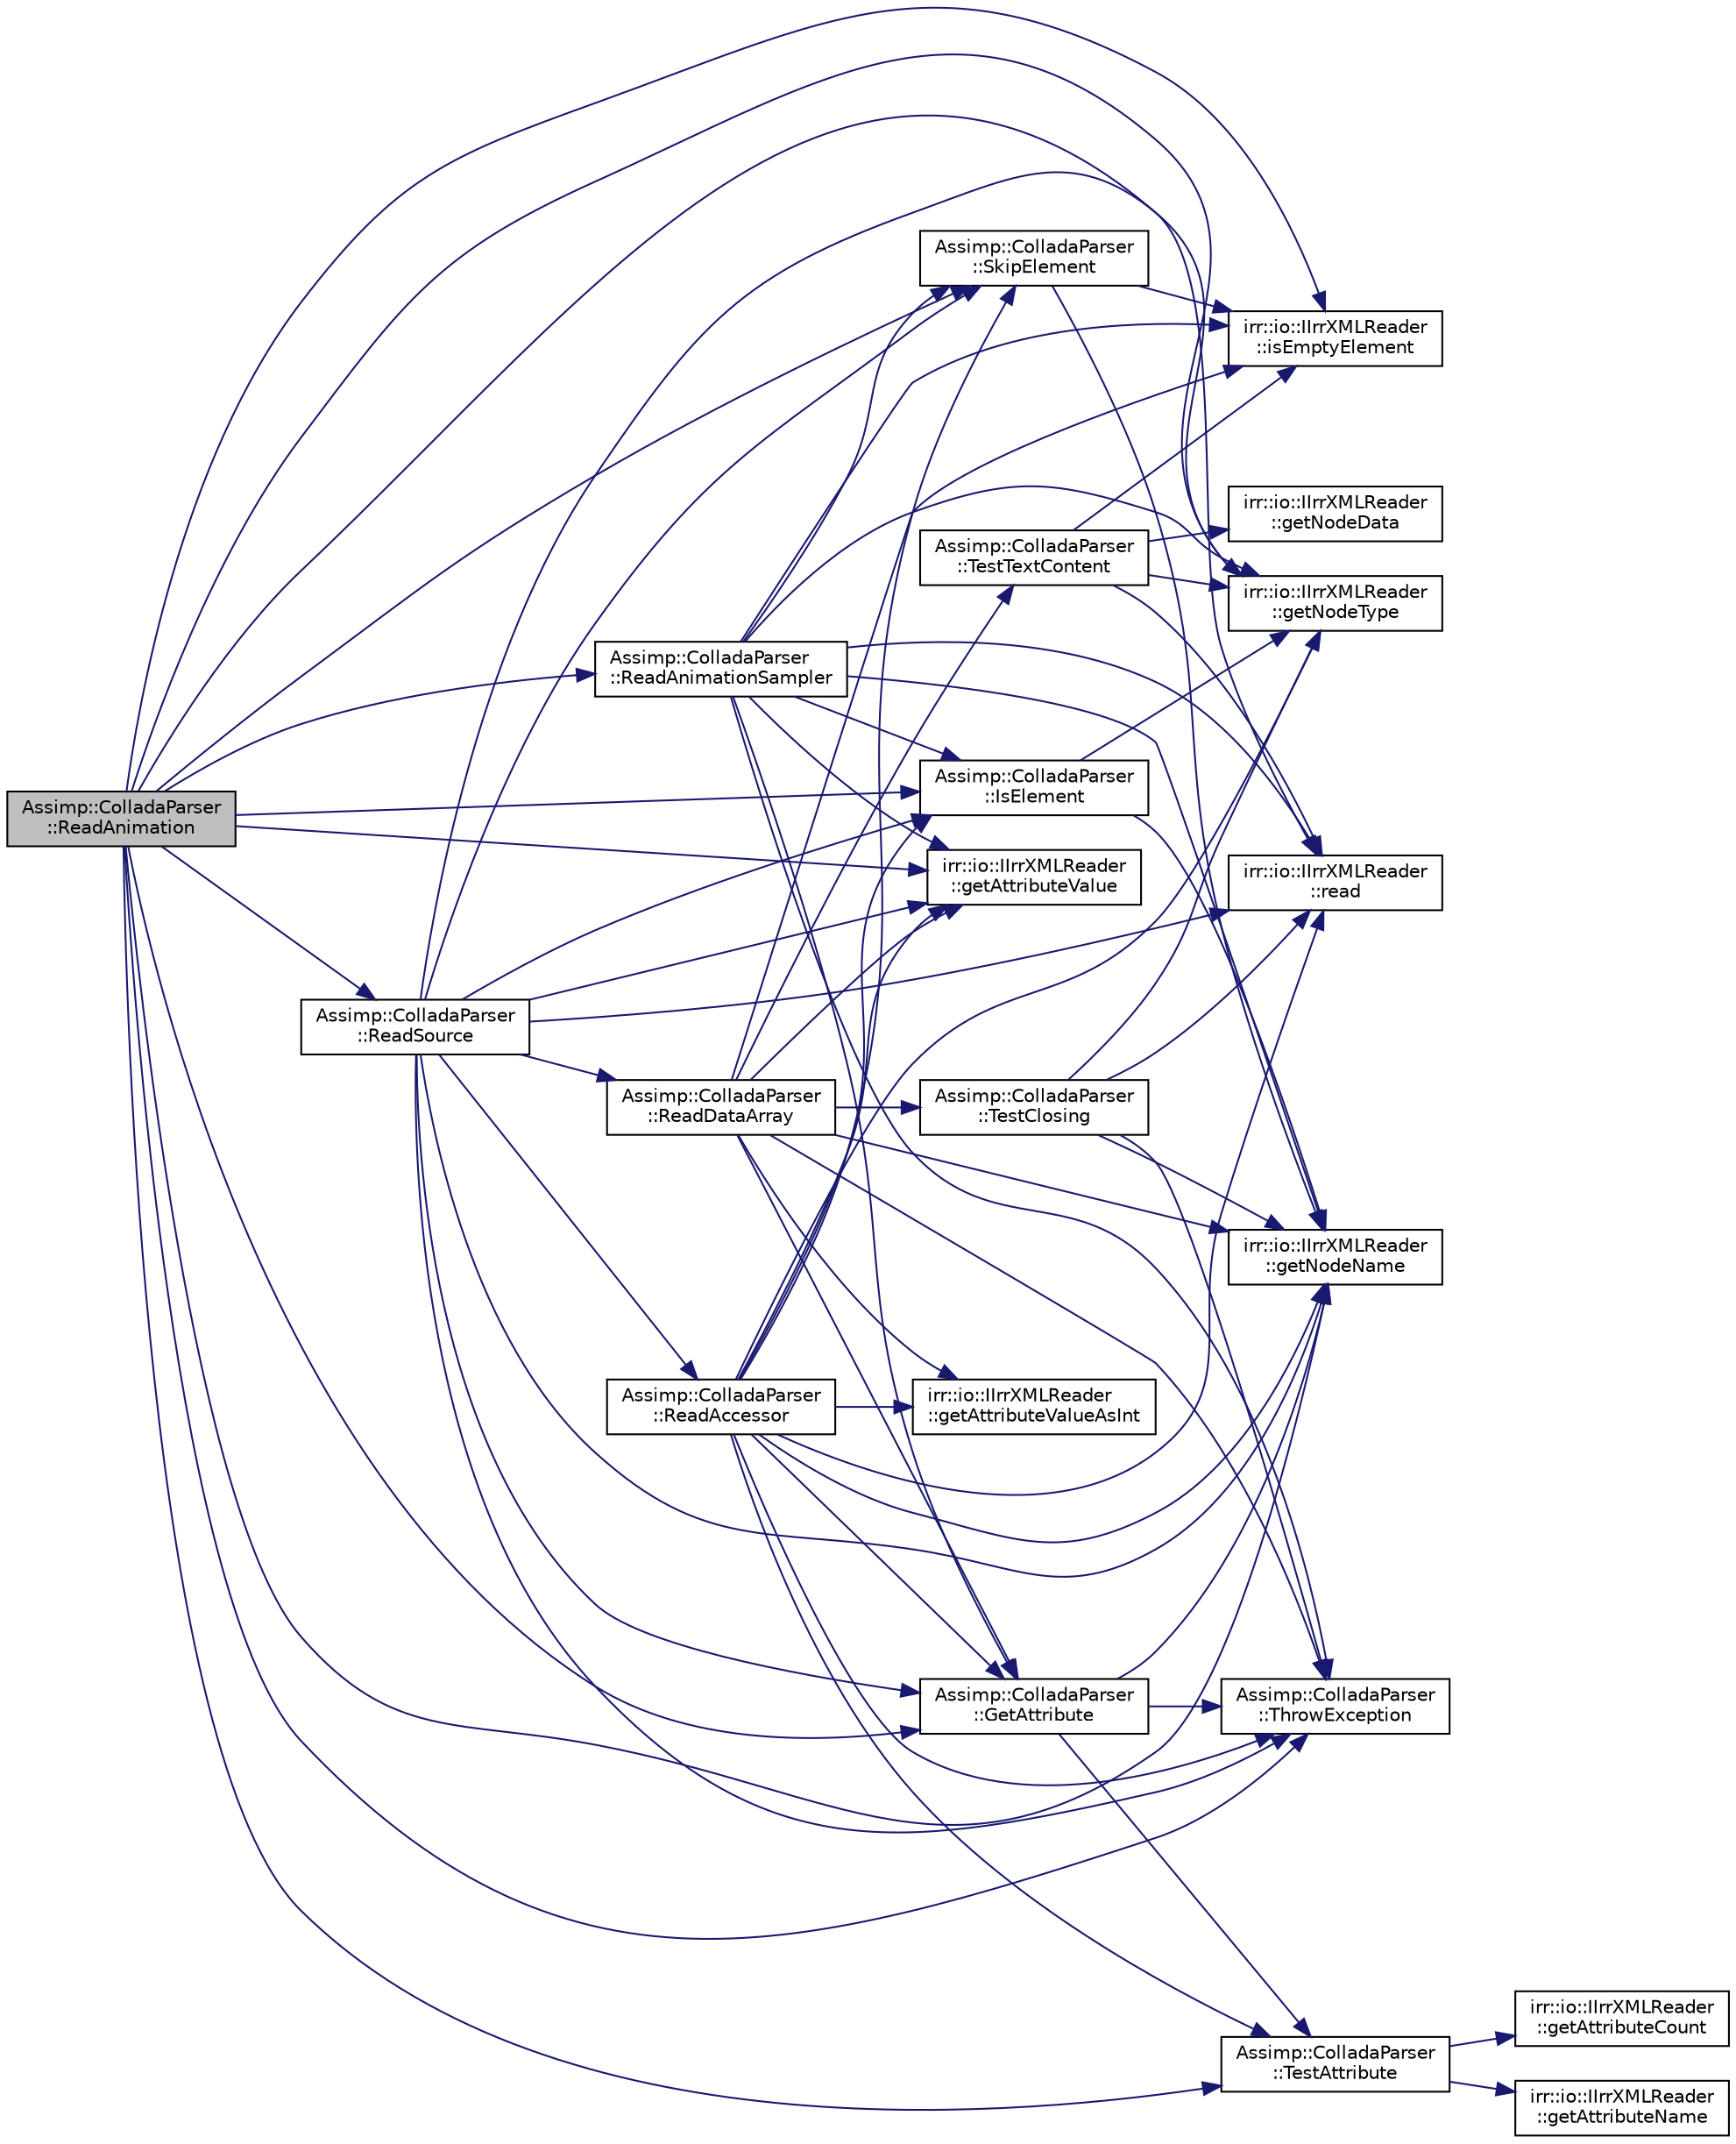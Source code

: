 digraph "Assimp::ColladaParser::ReadAnimation"
{
  edge [fontname="Helvetica",fontsize="10",labelfontname="Helvetica",labelfontsize="10"];
  node [fontname="Helvetica",fontsize="10",shape=record];
  rankdir="LR";
  Node1 [label="Assimp::ColladaParser\l::ReadAnimation",height=0.2,width=0.4,color="black", fillcolor="grey75", style="filled", fontcolor="black"];
  Node1 -> Node2 [color="midnightblue",fontsize="10",style="solid",fontname="Helvetica"];
  Node2 [label="irr::io::IIrrXMLReader\l::isEmptyElement",height=0.2,width=0.4,color="black", fillcolor="white", style="filled",URL="$classirr_1_1io_1_1_i_irr_x_m_l_reader.html#a3c85b144e0376c9ff90bce1bbbc338a9",tooltip="Returns if an element is an empty element, like <foo> "];
  Node1 -> Node3 [color="midnightblue",fontsize="10",style="solid",fontname="Helvetica"];
  Node3 [label="Assimp::ColladaParser\l::TestAttribute",height=0.2,width=0.4,color="black", fillcolor="white", style="filled",URL="$class_assimp_1_1_collada_parser.html#a489d5ed878b55e984146ba78915c0da8"];
  Node3 -> Node4 [color="midnightblue",fontsize="10",style="solid",fontname="Helvetica"];
  Node4 [label="irr::io::IIrrXMLReader\l::getAttributeCount",height=0.2,width=0.4,color="black", fillcolor="white", style="filled",URL="$classirr_1_1io_1_1_i_irr_x_m_l_reader.html#aeaa1cfc860be7b788f78edec403cc2a2",tooltip="Returns attribute count of the current XML node. "];
  Node3 -> Node5 [color="midnightblue",fontsize="10",style="solid",fontname="Helvetica"];
  Node5 [label="irr::io::IIrrXMLReader\l::getAttributeName",height=0.2,width=0.4,color="black", fillcolor="white", style="filled",URL="$classirr_1_1io_1_1_i_irr_x_m_l_reader.html#aa0807dc565c67fcf355e656df1a326ef",tooltip="Returns name of an attribute. "];
  Node1 -> Node6 [color="midnightblue",fontsize="10",style="solid",fontname="Helvetica"];
  Node6 [label="irr::io::IIrrXMLReader\l::getAttributeValue",height=0.2,width=0.4,color="black", fillcolor="white", style="filled",URL="$classirr_1_1io_1_1_i_irr_x_m_l_reader.html#a41bd71a1b9d4a80cd1d0257dedb35325",tooltip="Returns the value of an attribute. "];
  Node1 -> Node7 [color="midnightblue",fontsize="10",style="solid",fontname="Helvetica"];
  Node7 [label="irr::io::IIrrXMLReader\l::read",height=0.2,width=0.4,color="black", fillcolor="white", style="filled",URL="$classirr_1_1io_1_1_i_irr_x_m_l_reader.html#a157f458f7dabeeff173f72a0fb443a8e",tooltip="Reads forward to the next xml node. "];
  Node1 -> Node8 [color="midnightblue",fontsize="10",style="solid",fontname="Helvetica"];
  Node8 [label="irr::io::IIrrXMLReader\l::getNodeType",height=0.2,width=0.4,color="black", fillcolor="white", style="filled",URL="$classirr_1_1io_1_1_i_irr_x_m_l_reader.html#a3482e8e6bdc15965fc6a0bcef6e9a8e0",tooltip="Returns the type of the current XML node. "];
  Node1 -> Node9 [color="midnightblue",fontsize="10",style="solid",fontname="Helvetica"];
  Node9 [label="Assimp::ColladaParser\l::IsElement",height=0.2,width=0.4,color="black", fillcolor="white", style="filled",URL="$class_assimp_1_1_collada_parser.html#ab88eb3deb2c29556cb306bc64ade7f2a"];
  Node9 -> Node8 [color="midnightblue",fontsize="10",style="solid",fontname="Helvetica"];
  Node9 -> Node10 [color="midnightblue",fontsize="10",style="solid",fontname="Helvetica"];
  Node10 [label="irr::io::IIrrXMLReader\l::getNodeName",height=0.2,width=0.4,color="black", fillcolor="white", style="filled",URL="$classirr_1_1io_1_1_i_irr_x_m_l_reader.html#a7d745b130c895d0f910f191d04e20e87",tooltip="Returns the name of the current node. "];
  Node1 -> Node11 [color="midnightblue",fontsize="10",style="solid",fontname="Helvetica"];
  Node11 [label="Assimp::ColladaParser\l::ReadSource",height=0.2,width=0.4,color="black", fillcolor="white", style="filled",URL="$class_assimp_1_1_collada_parser.html#ae0fa33fc8ea21a024f47c3712ee51739"];
  Node11 -> Node12 [color="midnightblue",fontsize="10",style="solid",fontname="Helvetica"];
  Node12 [label="Assimp::ColladaParser\l::GetAttribute",height=0.2,width=0.4,color="black", fillcolor="white", style="filled",URL="$class_assimp_1_1_collada_parser.html#a422a6b14b7f78c3cedf5e30fb2f55609"];
  Node12 -> Node3 [color="midnightblue",fontsize="10",style="solid",fontname="Helvetica"];
  Node12 -> Node13 [color="midnightblue",fontsize="10",style="solid",fontname="Helvetica"];
  Node13 [label="Assimp::ColladaParser\l::ThrowException",height=0.2,width=0.4,color="black", fillcolor="white", style="filled",URL="$class_assimp_1_1_collada_parser.html#a5bee81038d013b75b112a76bf5f7b587"];
  Node12 -> Node10 [color="midnightblue",fontsize="10",style="solid",fontname="Helvetica"];
  Node11 -> Node6 [color="midnightblue",fontsize="10",style="solid",fontname="Helvetica"];
  Node11 -> Node7 [color="midnightblue",fontsize="10",style="solid",fontname="Helvetica"];
  Node11 -> Node8 [color="midnightblue",fontsize="10",style="solid",fontname="Helvetica"];
  Node11 -> Node9 [color="midnightblue",fontsize="10",style="solid",fontname="Helvetica"];
  Node11 -> Node14 [color="midnightblue",fontsize="10",style="solid",fontname="Helvetica"];
  Node14 [label="Assimp::ColladaParser\l::ReadDataArray",height=0.2,width=0.4,color="black", fillcolor="white", style="filled",URL="$class_assimp_1_1_collada_parser.html#a33ce4f10dac72f4803668d921b7171b3"];
  Node14 -> Node10 [color="midnightblue",fontsize="10",style="solid",fontname="Helvetica"];
  Node14 -> Node2 [color="midnightblue",fontsize="10",style="solid",fontname="Helvetica"];
  Node14 -> Node12 [color="midnightblue",fontsize="10",style="solid",fontname="Helvetica"];
  Node14 -> Node6 [color="midnightblue",fontsize="10",style="solid",fontname="Helvetica"];
  Node14 -> Node15 [color="midnightblue",fontsize="10",style="solid",fontname="Helvetica"];
  Node15 [label="irr::io::IIrrXMLReader\l::getAttributeValueAsInt",height=0.2,width=0.4,color="black", fillcolor="white", style="filled",URL="$classirr_1_1io_1_1_i_irr_x_m_l_reader.html#ab37bef58865355a7dba0011a38e6c8e7",tooltip="Returns the value of an attribute as integer. "];
  Node14 -> Node16 [color="midnightblue",fontsize="10",style="solid",fontname="Helvetica"];
  Node16 [label="Assimp::ColladaParser\l::TestTextContent",height=0.2,width=0.4,color="black", fillcolor="white", style="filled",URL="$class_assimp_1_1_collada_parser.html#ae17c01f640367946ea94b7288ea3bfe6"];
  Node16 -> Node8 [color="midnightblue",fontsize="10",style="solid",fontname="Helvetica"];
  Node16 -> Node2 [color="midnightblue",fontsize="10",style="solid",fontname="Helvetica"];
  Node16 -> Node7 [color="midnightblue",fontsize="10",style="solid",fontname="Helvetica"];
  Node16 -> Node17 [color="midnightblue",fontsize="10",style="solid",fontname="Helvetica"];
  Node17 [label="irr::io::IIrrXMLReader\l::getNodeData",height=0.2,width=0.4,color="black", fillcolor="white", style="filled",URL="$classirr_1_1io_1_1_i_irr_x_m_l_reader.html#aecbe0698e8f9acf88e27dd53da984210",tooltip="Returns data of the current node. "];
  Node14 -> Node13 [color="midnightblue",fontsize="10",style="solid",fontname="Helvetica"];
  Node14 -> Node18 [color="midnightblue",fontsize="10",style="solid",fontname="Helvetica"];
  Node18 [label="Assimp::ColladaParser\l::TestClosing",height=0.2,width=0.4,color="black", fillcolor="white", style="filled",URL="$class_assimp_1_1_collada_parser.html#a33ca34a65b5ce2a0cf3d12e546d599b2"];
  Node18 -> Node8 [color="midnightblue",fontsize="10",style="solid",fontname="Helvetica"];
  Node18 -> Node10 [color="midnightblue",fontsize="10",style="solid",fontname="Helvetica"];
  Node18 -> Node7 [color="midnightblue",fontsize="10",style="solid",fontname="Helvetica"];
  Node18 -> Node13 [color="midnightblue",fontsize="10",style="solid",fontname="Helvetica"];
  Node11 -> Node19 [color="midnightblue",fontsize="10",style="solid",fontname="Helvetica"];
  Node19 [label="Assimp::ColladaParser\l::ReadAccessor",height=0.2,width=0.4,color="black", fillcolor="white", style="filled",URL="$class_assimp_1_1_collada_parser.html#a64ca79301f9a34d8ea3fbb6f0c52ff7c"];
  Node19 -> Node12 [color="midnightblue",fontsize="10",style="solid",fontname="Helvetica"];
  Node19 -> Node6 [color="midnightblue",fontsize="10",style="solid",fontname="Helvetica"];
  Node19 -> Node13 [color="midnightblue",fontsize="10",style="solid",fontname="Helvetica"];
  Node19 -> Node15 [color="midnightblue",fontsize="10",style="solid",fontname="Helvetica"];
  Node19 -> Node3 [color="midnightblue",fontsize="10",style="solid",fontname="Helvetica"];
  Node19 -> Node7 [color="midnightblue",fontsize="10",style="solid",fontname="Helvetica"];
  Node19 -> Node8 [color="midnightblue",fontsize="10",style="solid",fontname="Helvetica"];
  Node19 -> Node9 [color="midnightblue",fontsize="10",style="solid",fontname="Helvetica"];
  Node19 -> Node20 [color="midnightblue",fontsize="10",style="solid",fontname="Helvetica"];
  Node20 [label="Assimp::ColladaParser\l::SkipElement",height=0.2,width=0.4,color="black", fillcolor="white", style="filled",URL="$class_assimp_1_1_collada_parser.html#a51ce3f8faeaf419017562a4250787e4d"];
  Node20 -> Node2 [color="midnightblue",fontsize="10",style="solid",fontname="Helvetica"];
  Node20 -> Node10 [color="midnightblue",fontsize="10",style="solid",fontname="Helvetica"];
  Node19 -> Node10 [color="midnightblue",fontsize="10",style="solid",fontname="Helvetica"];
  Node11 -> Node20 [color="midnightblue",fontsize="10",style="solid",fontname="Helvetica"];
  Node11 -> Node10 [color="midnightblue",fontsize="10",style="solid",fontname="Helvetica"];
  Node11 -> Node13 [color="midnightblue",fontsize="10",style="solid",fontname="Helvetica"];
  Node1 -> Node12 [color="midnightblue",fontsize="10",style="solid",fontname="Helvetica"];
  Node1 -> Node21 [color="midnightblue",fontsize="10",style="solid",fontname="Helvetica"];
  Node21 [label="Assimp::ColladaParser\l::ReadAnimationSampler",height=0.2,width=0.4,color="black", fillcolor="white", style="filled",URL="$class_assimp_1_1_collada_parser.html#ac10c36bcc44c65db3f903dd079c152e8"];
  Node21 -> Node7 [color="midnightblue",fontsize="10",style="solid",fontname="Helvetica"];
  Node21 -> Node8 [color="midnightblue",fontsize="10",style="solid",fontname="Helvetica"];
  Node21 -> Node9 [color="midnightblue",fontsize="10",style="solid",fontname="Helvetica"];
  Node21 -> Node12 [color="midnightblue",fontsize="10",style="solid",fontname="Helvetica"];
  Node21 -> Node6 [color="midnightblue",fontsize="10",style="solid",fontname="Helvetica"];
  Node21 -> Node13 [color="midnightblue",fontsize="10",style="solid",fontname="Helvetica"];
  Node21 -> Node2 [color="midnightblue",fontsize="10",style="solid",fontname="Helvetica"];
  Node21 -> Node20 [color="midnightblue",fontsize="10",style="solid",fontname="Helvetica"];
  Node21 -> Node10 [color="midnightblue",fontsize="10",style="solid",fontname="Helvetica"];
  Node1 -> Node20 [color="midnightblue",fontsize="10",style="solid",fontname="Helvetica"];
  Node1 -> Node10 [color="midnightblue",fontsize="10",style="solid",fontname="Helvetica"];
  Node1 -> Node13 [color="midnightblue",fontsize="10",style="solid",fontname="Helvetica"];
}
